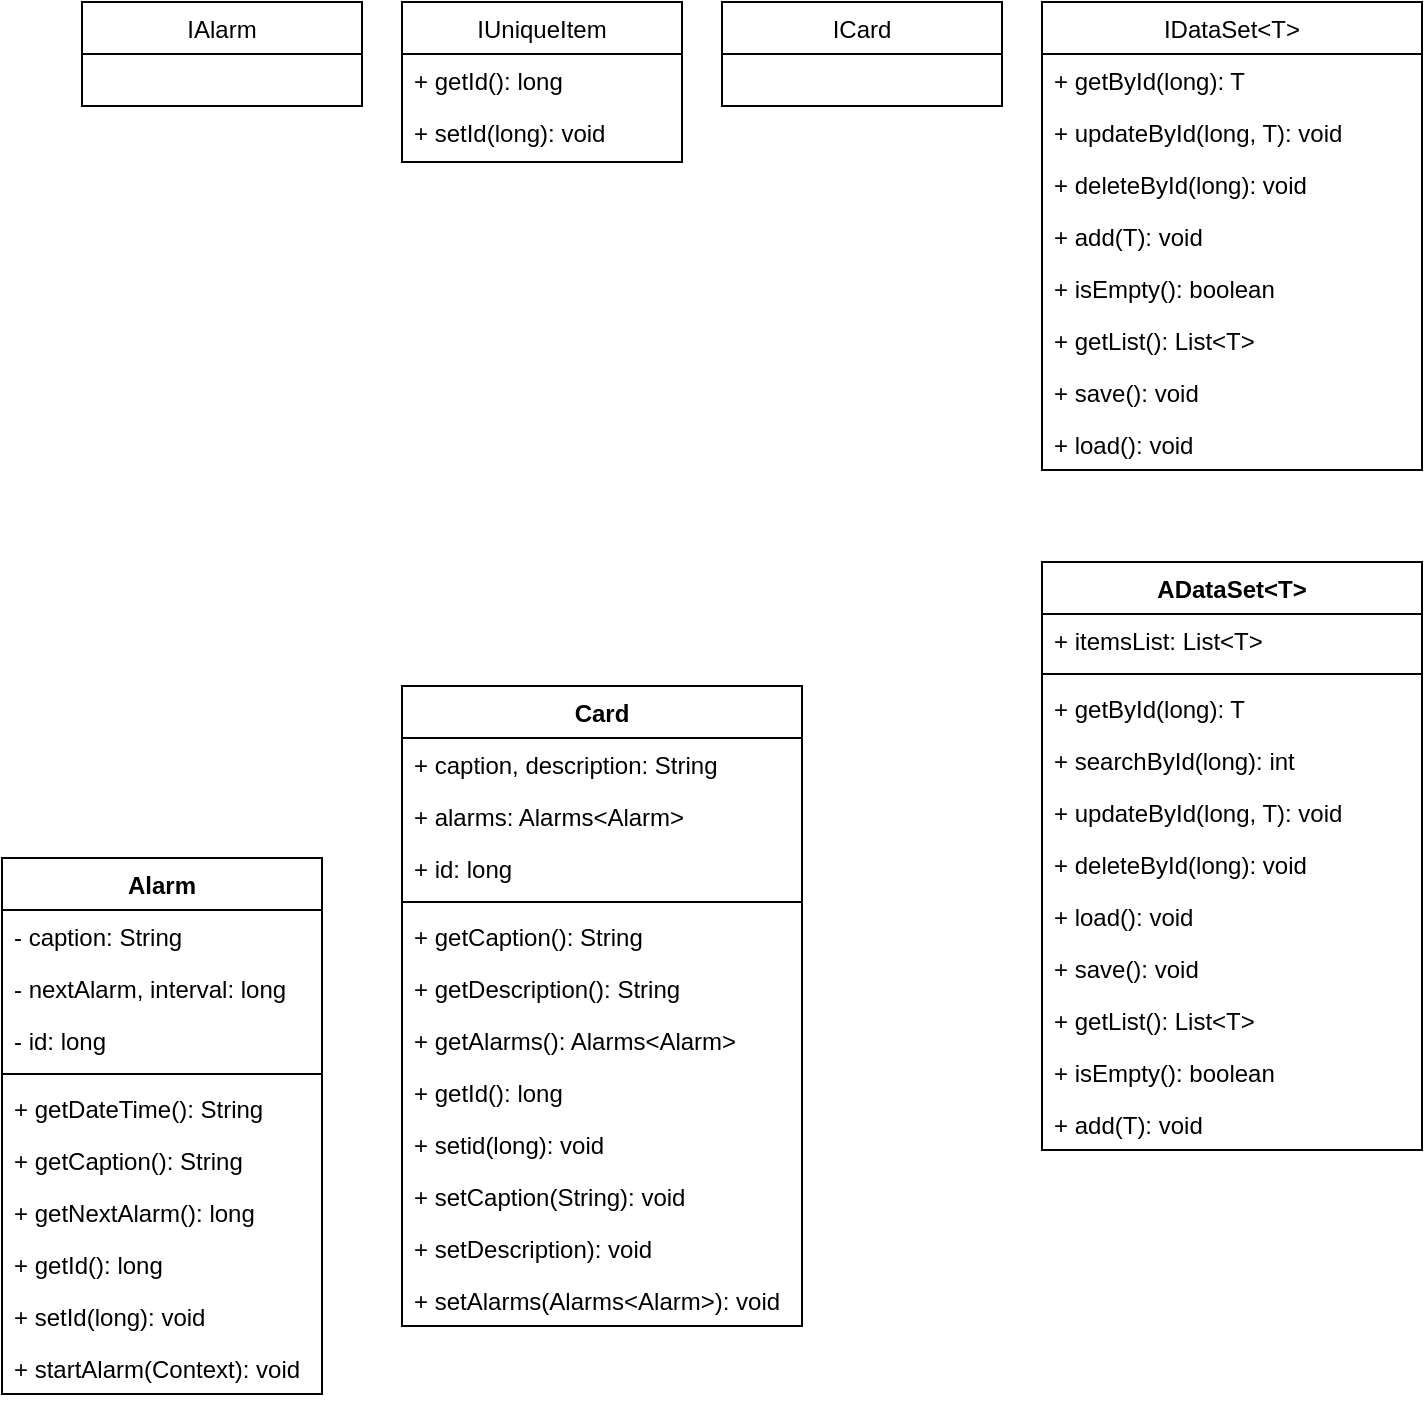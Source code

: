 <mxfile version="12.4.3" type="github" pages="1"><diagram id="3Qhajqg0FPnPBoA3UYlu" name="Page-1"><mxGraphModel dx="961" dy="833" grid="1" gridSize="10" guides="1" tooltips="1" connect="1" arrows="1" fold="1" page="1" pageScale="1" pageWidth="827" pageHeight="1169" math="0" shadow="0"><root><mxCell id="0"/><mxCell id="1" parent="0"/><mxCell id="wpHsAllXz0yTlO8Ey2fN-1" value="IAlarm" style="swimlane;fontStyle=0;childLayout=stackLayout;horizontal=1;startSize=26;fillColor=none;horizontalStack=0;resizeParent=1;resizeParentMax=0;resizeLast=0;collapsible=1;marginBottom=0;" vertex="1" parent="1"><mxGeometry x="80" y="240" width="140" height="52" as="geometry"/></mxCell><mxCell id="wpHsAllXz0yTlO8Ey2fN-5" value="ICard" style="swimlane;fontStyle=0;childLayout=stackLayout;horizontal=1;startSize=26;fillColor=none;horizontalStack=0;resizeParent=1;resizeParentMax=0;resizeLast=0;collapsible=1;marginBottom=0;" vertex="1" parent="1"><mxGeometry x="400" y="240" width="140" height="52" as="geometry"/></mxCell><mxCell id="wpHsAllXz0yTlO8Ey2fN-10" value="IUniqueItem" style="swimlane;fontStyle=0;childLayout=stackLayout;horizontal=1;startSize=26;fillColor=none;horizontalStack=0;resizeParent=1;resizeParentMax=0;resizeLast=0;collapsible=1;marginBottom=0;" vertex="1" parent="1"><mxGeometry x="240" y="240" width="140" height="80" as="geometry"/></mxCell><mxCell id="wpHsAllXz0yTlO8Ey2fN-11" value="+ getId(): long" style="text;strokeColor=none;fillColor=none;align=left;verticalAlign=top;spacingLeft=4;spacingRight=4;overflow=hidden;rotatable=0;points=[[0,0.5],[1,0.5]];portConstraint=eastwest;" vertex="1" parent="wpHsAllXz0yTlO8Ey2fN-10"><mxGeometry y="26" width="140" height="26" as="geometry"/></mxCell><mxCell id="wpHsAllXz0yTlO8Ey2fN-12" value="+ setId(long): void" style="text;strokeColor=none;fillColor=none;align=left;verticalAlign=top;spacingLeft=4;spacingRight=4;overflow=hidden;rotatable=0;points=[[0,0.5],[1,0.5]];portConstraint=eastwest;" vertex="1" parent="wpHsAllXz0yTlO8Ey2fN-10"><mxGeometry y="52" width="140" height="28" as="geometry"/></mxCell><mxCell id="wpHsAllXz0yTlO8Ey2fN-18" value="IDataSet&lt;T&gt;" style="swimlane;fontStyle=0;childLayout=stackLayout;horizontal=1;startSize=26;fillColor=none;horizontalStack=0;resizeParent=1;resizeParentMax=0;resizeLast=0;collapsible=1;marginBottom=0;" vertex="1" parent="1"><mxGeometry x="560" y="240" width="190" height="234" as="geometry"/></mxCell><mxCell id="wpHsAllXz0yTlO8Ey2fN-19" value="+ getById(long): T" style="text;strokeColor=none;fillColor=none;align=left;verticalAlign=top;spacingLeft=4;spacingRight=4;overflow=hidden;rotatable=0;points=[[0,0.5],[1,0.5]];portConstraint=eastwest;" vertex="1" parent="wpHsAllXz0yTlO8Ey2fN-18"><mxGeometry y="26" width="190" height="26" as="geometry"/></mxCell><mxCell id="wpHsAllXz0yTlO8Ey2fN-20" value="+ updateById(long, T): void" style="text;strokeColor=none;fillColor=none;align=left;verticalAlign=top;spacingLeft=4;spacingRight=4;overflow=hidden;rotatable=0;points=[[0,0.5],[1,0.5]];portConstraint=eastwest;" vertex="1" parent="wpHsAllXz0yTlO8Ey2fN-18"><mxGeometry y="52" width="190" height="26" as="geometry"/></mxCell><mxCell id="wpHsAllXz0yTlO8Ey2fN-21" value="+ deleteById(long): void" style="text;strokeColor=none;fillColor=none;align=left;verticalAlign=top;spacingLeft=4;spacingRight=4;overflow=hidden;rotatable=0;points=[[0,0.5],[1,0.5]];portConstraint=eastwest;" vertex="1" parent="wpHsAllXz0yTlO8Ey2fN-18"><mxGeometry y="78" width="190" height="26" as="geometry"/></mxCell><mxCell id="wpHsAllXz0yTlO8Ey2fN-22" value="+ add(T): void" style="text;strokeColor=none;fillColor=none;align=left;verticalAlign=top;spacingLeft=4;spacingRight=4;overflow=hidden;rotatable=0;points=[[0,0.5],[1,0.5]];portConstraint=eastwest;" vertex="1" parent="wpHsAllXz0yTlO8Ey2fN-18"><mxGeometry y="104" width="190" height="26" as="geometry"/></mxCell><mxCell id="wpHsAllXz0yTlO8Ey2fN-23" value="+ isEmpty(): boolean" style="text;strokeColor=none;fillColor=none;align=left;verticalAlign=top;spacingLeft=4;spacingRight=4;overflow=hidden;rotatable=0;points=[[0,0.5],[1,0.5]];portConstraint=eastwest;" vertex="1" parent="wpHsAllXz0yTlO8Ey2fN-18"><mxGeometry y="130" width="190" height="26" as="geometry"/></mxCell><mxCell id="wpHsAllXz0yTlO8Ey2fN-24" value="+ getList(): List&lt;T&gt;" style="text;strokeColor=none;fillColor=none;align=left;verticalAlign=top;spacingLeft=4;spacingRight=4;overflow=hidden;rotatable=0;points=[[0,0.5],[1,0.5]];portConstraint=eastwest;" vertex="1" parent="wpHsAllXz0yTlO8Ey2fN-18"><mxGeometry y="156" width="190" height="26" as="geometry"/></mxCell><mxCell id="wpHsAllXz0yTlO8Ey2fN-25" value="+ save(): void" style="text;strokeColor=none;fillColor=none;align=left;verticalAlign=top;spacingLeft=4;spacingRight=4;overflow=hidden;rotatable=0;points=[[0,0.5],[1,0.5]];portConstraint=eastwest;" vertex="1" parent="wpHsAllXz0yTlO8Ey2fN-18"><mxGeometry y="182" width="190" height="26" as="geometry"/></mxCell><mxCell id="wpHsAllXz0yTlO8Ey2fN-26" value="+ load(): void" style="text;strokeColor=none;fillColor=none;align=left;verticalAlign=top;spacingLeft=4;spacingRight=4;overflow=hidden;rotatable=0;points=[[0,0.5],[1,0.5]];portConstraint=eastwest;" vertex="1" parent="wpHsAllXz0yTlO8Ey2fN-18"><mxGeometry y="208" width="190" height="26" as="geometry"/></mxCell><mxCell id="wpHsAllXz0yTlO8Ey2fN-38" value="Alarm" style="swimlane;fontStyle=1;align=center;verticalAlign=top;childLayout=stackLayout;horizontal=1;startSize=26;horizontalStack=0;resizeParent=1;resizeParentMax=0;resizeLast=0;collapsible=1;marginBottom=0;" vertex="1" parent="1"><mxGeometry x="40" y="668" width="160" height="268" as="geometry"/></mxCell><mxCell id="wpHsAllXz0yTlO8Ey2fN-39" value="- caption: String" style="text;strokeColor=none;fillColor=none;align=left;verticalAlign=top;spacingLeft=4;spacingRight=4;overflow=hidden;rotatable=0;points=[[0,0.5],[1,0.5]];portConstraint=eastwest;" vertex="1" parent="wpHsAllXz0yTlO8Ey2fN-38"><mxGeometry y="26" width="160" height="26" as="geometry"/></mxCell><mxCell id="wpHsAllXz0yTlO8Ey2fN-59" value="- nextAlarm, interval: long" style="text;strokeColor=none;fillColor=none;align=left;verticalAlign=top;spacingLeft=4;spacingRight=4;overflow=hidden;rotatable=0;points=[[0,0.5],[1,0.5]];portConstraint=eastwest;" vertex="1" parent="wpHsAllXz0yTlO8Ey2fN-38"><mxGeometry y="52" width="160" height="26" as="geometry"/></mxCell><mxCell id="wpHsAllXz0yTlO8Ey2fN-60" value="- id: long" style="text;strokeColor=none;fillColor=none;align=left;verticalAlign=top;spacingLeft=4;spacingRight=4;overflow=hidden;rotatable=0;points=[[0,0.5],[1,0.5]];portConstraint=eastwest;" vertex="1" parent="wpHsAllXz0yTlO8Ey2fN-38"><mxGeometry y="78" width="160" height="26" as="geometry"/></mxCell><mxCell id="wpHsAllXz0yTlO8Ey2fN-40" value="" style="line;strokeWidth=1;fillColor=none;align=left;verticalAlign=middle;spacingTop=-1;spacingLeft=3;spacingRight=3;rotatable=0;labelPosition=right;points=[];portConstraint=eastwest;" vertex="1" parent="wpHsAllXz0yTlO8Ey2fN-38"><mxGeometry y="104" width="160" height="8" as="geometry"/></mxCell><mxCell id="wpHsAllXz0yTlO8Ey2fN-41" value="+ getDateTime(): String" style="text;strokeColor=none;fillColor=none;align=left;verticalAlign=top;spacingLeft=4;spacingRight=4;overflow=hidden;rotatable=0;points=[[0,0.5],[1,0.5]];portConstraint=eastwest;" vertex="1" parent="wpHsAllXz0yTlO8Ey2fN-38"><mxGeometry y="112" width="160" height="26" as="geometry"/></mxCell><mxCell id="wpHsAllXz0yTlO8Ey2fN-61" value="+ getCaption(): String" style="text;strokeColor=none;fillColor=none;align=left;verticalAlign=top;spacingLeft=4;spacingRight=4;overflow=hidden;rotatable=0;points=[[0,0.5],[1,0.5]];portConstraint=eastwest;" vertex="1" parent="wpHsAllXz0yTlO8Ey2fN-38"><mxGeometry y="138" width="160" height="26" as="geometry"/></mxCell><mxCell id="wpHsAllXz0yTlO8Ey2fN-63" value="+ getNextAlarm(): long" style="text;strokeColor=none;fillColor=none;align=left;verticalAlign=top;spacingLeft=4;spacingRight=4;overflow=hidden;rotatable=0;points=[[0,0.5],[1,0.5]];portConstraint=eastwest;" vertex="1" parent="wpHsAllXz0yTlO8Ey2fN-38"><mxGeometry y="164" width="160" height="26" as="geometry"/></mxCell><mxCell id="wpHsAllXz0yTlO8Ey2fN-62" value="+ getId(): long" style="text;strokeColor=none;fillColor=none;align=left;verticalAlign=top;spacingLeft=4;spacingRight=4;overflow=hidden;rotatable=0;points=[[0,0.5],[1,0.5]];portConstraint=eastwest;" vertex="1" parent="wpHsAllXz0yTlO8Ey2fN-38"><mxGeometry y="190" width="160" height="26" as="geometry"/></mxCell><mxCell id="wpHsAllXz0yTlO8Ey2fN-64" value="+ setId(long): void" style="text;strokeColor=none;fillColor=none;align=left;verticalAlign=top;spacingLeft=4;spacingRight=4;overflow=hidden;rotatable=0;points=[[0,0.5],[1,0.5]];portConstraint=eastwest;" vertex="1" parent="wpHsAllXz0yTlO8Ey2fN-38"><mxGeometry y="216" width="160" height="26" as="geometry"/></mxCell><mxCell id="wpHsAllXz0yTlO8Ey2fN-65" value="+ startAlarm(Context): void" style="text;strokeColor=none;fillColor=none;align=left;verticalAlign=top;spacingLeft=4;spacingRight=4;overflow=hidden;rotatable=0;points=[[0,0.5],[1,0.5]];portConstraint=eastwest;" vertex="1" parent="wpHsAllXz0yTlO8Ey2fN-38"><mxGeometry y="242" width="160" height="26" as="geometry"/></mxCell><mxCell id="wpHsAllXz0yTlO8Ey2fN-42" value="Card" style="swimlane;fontStyle=1;align=center;verticalAlign=top;childLayout=stackLayout;horizontal=1;startSize=26;horizontalStack=0;resizeParent=1;resizeParentMax=0;resizeLast=0;collapsible=1;marginBottom=0;" vertex="1" parent="1"><mxGeometry x="240" y="582" width="200" height="320" as="geometry"/></mxCell><mxCell id="wpHsAllXz0yTlO8Ey2fN-43" value="+ caption, description: String" style="text;strokeColor=none;fillColor=none;align=left;verticalAlign=top;spacingLeft=4;spacingRight=4;overflow=hidden;rotatable=0;points=[[0,0.5],[1,0.5]];portConstraint=eastwest;" vertex="1" parent="wpHsAllXz0yTlO8Ey2fN-42"><mxGeometry y="26" width="200" height="26" as="geometry"/></mxCell><mxCell id="wpHsAllXz0yTlO8Ey2fN-69" value="+ alarms: Alarms&lt;Alarm&gt;" style="text;strokeColor=none;fillColor=none;align=left;verticalAlign=top;spacingLeft=4;spacingRight=4;overflow=hidden;rotatable=0;points=[[0,0.5],[1,0.5]];portConstraint=eastwest;" vertex="1" parent="wpHsAllXz0yTlO8Ey2fN-42"><mxGeometry y="52" width="200" height="26" as="geometry"/></mxCell><mxCell id="wpHsAllXz0yTlO8Ey2fN-70" value="+ id: long" style="text;strokeColor=none;fillColor=none;align=left;verticalAlign=top;spacingLeft=4;spacingRight=4;overflow=hidden;rotatable=0;points=[[0,0.5],[1,0.5]];portConstraint=eastwest;" vertex="1" parent="wpHsAllXz0yTlO8Ey2fN-42"><mxGeometry y="78" width="200" height="26" as="geometry"/></mxCell><mxCell id="wpHsAllXz0yTlO8Ey2fN-44" value="" style="line;strokeWidth=1;fillColor=none;align=left;verticalAlign=middle;spacingTop=-1;spacingLeft=3;spacingRight=3;rotatable=0;labelPosition=right;points=[];portConstraint=eastwest;" vertex="1" parent="wpHsAllXz0yTlO8Ey2fN-42"><mxGeometry y="104" width="200" height="8" as="geometry"/></mxCell><mxCell id="wpHsAllXz0yTlO8Ey2fN-45" value="+ getCaption(): String" style="text;strokeColor=none;fillColor=none;align=left;verticalAlign=top;spacingLeft=4;spacingRight=4;overflow=hidden;rotatable=0;points=[[0,0.5],[1,0.5]];portConstraint=eastwest;" vertex="1" parent="wpHsAllXz0yTlO8Ey2fN-42"><mxGeometry y="112" width="200" height="26" as="geometry"/></mxCell><mxCell id="wpHsAllXz0yTlO8Ey2fN-71" value="+ getDescription(): String" style="text;strokeColor=none;fillColor=none;align=left;verticalAlign=top;spacingLeft=4;spacingRight=4;overflow=hidden;rotatable=0;points=[[0,0.5],[1,0.5]];portConstraint=eastwest;" vertex="1" parent="wpHsAllXz0yTlO8Ey2fN-42"><mxGeometry y="138" width="200" height="26" as="geometry"/></mxCell><mxCell id="wpHsAllXz0yTlO8Ey2fN-72" value="+ getAlarms(): Alarms&lt;Alarm&gt;" style="text;strokeColor=none;fillColor=none;align=left;verticalAlign=top;spacingLeft=4;spacingRight=4;overflow=hidden;rotatable=0;points=[[0,0.5],[1,0.5]];portConstraint=eastwest;" vertex="1" parent="wpHsAllXz0yTlO8Ey2fN-42"><mxGeometry y="164" width="200" height="26" as="geometry"/></mxCell><mxCell id="wpHsAllXz0yTlO8Ey2fN-73" value="+ getId(): long" style="text;strokeColor=none;fillColor=none;align=left;verticalAlign=top;spacingLeft=4;spacingRight=4;overflow=hidden;rotatable=0;points=[[0,0.5],[1,0.5]];portConstraint=eastwest;" vertex="1" parent="wpHsAllXz0yTlO8Ey2fN-42"><mxGeometry y="190" width="200" height="26" as="geometry"/></mxCell><mxCell id="wpHsAllXz0yTlO8Ey2fN-74" value="+ setid(long): void" style="text;strokeColor=none;fillColor=none;align=left;verticalAlign=top;spacingLeft=4;spacingRight=4;overflow=hidden;rotatable=0;points=[[0,0.5],[1,0.5]];portConstraint=eastwest;" vertex="1" parent="wpHsAllXz0yTlO8Ey2fN-42"><mxGeometry y="216" width="200" height="26" as="geometry"/></mxCell><mxCell id="wpHsAllXz0yTlO8Ey2fN-75" value="+ setCaption(String): void" style="text;strokeColor=none;fillColor=none;align=left;verticalAlign=top;spacingLeft=4;spacingRight=4;overflow=hidden;rotatable=0;points=[[0,0.5],[1,0.5]];portConstraint=eastwest;" vertex="1" parent="wpHsAllXz0yTlO8Ey2fN-42"><mxGeometry y="242" width="200" height="26" as="geometry"/></mxCell><mxCell id="wpHsAllXz0yTlO8Ey2fN-76" value="+ setDescription): void" style="text;strokeColor=none;fillColor=none;align=left;verticalAlign=top;spacingLeft=4;spacingRight=4;overflow=hidden;rotatable=0;points=[[0,0.5],[1,0.5]];portConstraint=eastwest;" vertex="1" parent="wpHsAllXz0yTlO8Ey2fN-42"><mxGeometry y="268" width="200" height="26" as="geometry"/></mxCell><mxCell id="wpHsAllXz0yTlO8Ey2fN-77" value="+ setAlarms(Alarms&lt;Alarm&gt;): void" style="text;strokeColor=none;fillColor=none;align=left;verticalAlign=top;spacingLeft=4;spacingRight=4;overflow=hidden;rotatable=0;points=[[0,0.5],[1,0.5]];portConstraint=eastwest;" vertex="1" parent="wpHsAllXz0yTlO8Ey2fN-42"><mxGeometry y="294" width="200" height="26" as="geometry"/></mxCell><mxCell id="wpHsAllXz0yTlO8Ey2fN-46" value="ADataSet&lt;T&gt;" style="swimlane;fontStyle=1;align=center;verticalAlign=top;childLayout=stackLayout;horizontal=1;startSize=26;horizontalStack=0;resizeParent=1;resizeParentMax=0;resizeLast=0;collapsible=1;marginBottom=0;" vertex="1" parent="1"><mxGeometry x="560" y="520" width="190" height="294" as="geometry"/></mxCell><mxCell id="wpHsAllXz0yTlO8Ey2fN-47" value="+ itemsList: List&lt;T&gt;" style="text;strokeColor=none;fillColor=none;align=left;verticalAlign=top;spacingLeft=4;spacingRight=4;overflow=hidden;rotatable=0;points=[[0,0.5],[1,0.5]];portConstraint=eastwest;" vertex="1" parent="wpHsAllXz0yTlO8Ey2fN-46"><mxGeometry y="26" width="190" height="26" as="geometry"/></mxCell><mxCell id="wpHsAllXz0yTlO8Ey2fN-48" value="" style="line;strokeWidth=1;fillColor=none;align=left;verticalAlign=middle;spacingTop=-1;spacingLeft=3;spacingRight=3;rotatable=0;labelPosition=right;points=[];portConstraint=eastwest;" vertex="1" parent="wpHsAllXz0yTlO8Ey2fN-46"><mxGeometry y="52" width="190" height="8" as="geometry"/></mxCell><mxCell id="wpHsAllXz0yTlO8Ey2fN-50" value="+ getById(long): T" style="text;strokeColor=none;fillColor=none;align=left;verticalAlign=top;spacingLeft=4;spacingRight=4;overflow=hidden;rotatable=0;points=[[0,0.5],[1,0.5]];portConstraint=eastwest;" vertex="1" parent="wpHsAllXz0yTlO8Ey2fN-46"><mxGeometry y="60" width="190" height="26" as="geometry"/></mxCell><mxCell id="wpHsAllXz0yTlO8Ey2fN-51" value="+ searchById(long): int" style="text;strokeColor=none;fillColor=none;align=left;verticalAlign=top;spacingLeft=4;spacingRight=4;overflow=hidden;rotatable=0;points=[[0,0.5],[1,0.5]];portConstraint=eastwest;" vertex="1" parent="wpHsAllXz0yTlO8Ey2fN-46"><mxGeometry y="86" width="190" height="26" as="geometry"/></mxCell><mxCell id="wpHsAllXz0yTlO8Ey2fN-52" value="+ updateById(long, T): void" style="text;strokeColor=none;fillColor=none;align=left;verticalAlign=top;spacingLeft=4;spacingRight=4;overflow=hidden;rotatable=0;points=[[0,0.5],[1,0.5]];portConstraint=eastwest;" vertex="1" parent="wpHsAllXz0yTlO8Ey2fN-46"><mxGeometry y="112" width="190" height="26" as="geometry"/></mxCell><mxCell id="wpHsAllXz0yTlO8Ey2fN-53" value="+ deleteById(long): void" style="text;strokeColor=none;fillColor=none;align=left;verticalAlign=top;spacingLeft=4;spacingRight=4;overflow=hidden;rotatable=0;points=[[0,0.5],[1,0.5]];portConstraint=eastwest;" vertex="1" parent="wpHsAllXz0yTlO8Ey2fN-46"><mxGeometry y="138" width="190" height="26" as="geometry"/></mxCell><mxCell id="wpHsAllXz0yTlO8Ey2fN-58" value="+ load(): void" style="text;strokeColor=none;fillColor=none;align=left;verticalAlign=top;spacingLeft=4;spacingRight=4;overflow=hidden;rotatable=0;points=[[0,0.5],[1,0.5]];portConstraint=eastwest;" vertex="1" parent="wpHsAllXz0yTlO8Ey2fN-46"><mxGeometry y="164" width="190" height="26" as="geometry"/></mxCell><mxCell id="wpHsAllXz0yTlO8Ey2fN-57" value="+ save(): void" style="text;strokeColor=none;fillColor=none;align=left;verticalAlign=top;spacingLeft=4;spacingRight=4;overflow=hidden;rotatable=0;points=[[0,0.5],[1,0.5]];portConstraint=eastwest;" vertex="1" parent="wpHsAllXz0yTlO8Ey2fN-46"><mxGeometry y="190" width="190" height="26" as="geometry"/></mxCell><mxCell id="wpHsAllXz0yTlO8Ey2fN-56" value="+ getList(): List&lt;T&gt;" style="text;strokeColor=none;fillColor=none;align=left;verticalAlign=top;spacingLeft=4;spacingRight=4;overflow=hidden;rotatable=0;points=[[0,0.5],[1,0.5]];portConstraint=eastwest;" vertex="1" parent="wpHsAllXz0yTlO8Ey2fN-46"><mxGeometry y="216" width="190" height="26" as="geometry"/></mxCell><mxCell id="wpHsAllXz0yTlO8Ey2fN-55" value="+ isEmpty(): boolean" style="text;strokeColor=none;fillColor=none;align=left;verticalAlign=top;spacingLeft=4;spacingRight=4;overflow=hidden;rotatable=0;points=[[0,0.5],[1,0.5]];portConstraint=eastwest;" vertex="1" parent="wpHsAllXz0yTlO8Ey2fN-46"><mxGeometry y="242" width="190" height="26" as="geometry"/></mxCell><mxCell id="wpHsAllXz0yTlO8Ey2fN-54" value="+ add(T): void" style="text;strokeColor=none;fillColor=none;align=left;verticalAlign=top;spacingLeft=4;spacingRight=4;overflow=hidden;rotatable=0;points=[[0,0.5],[1,0.5]];portConstraint=eastwest;" vertex="1" parent="wpHsAllXz0yTlO8Ey2fN-46"><mxGeometry y="268" width="190" height="26" as="geometry"/></mxCell></root></mxGraphModel></diagram></mxfile>